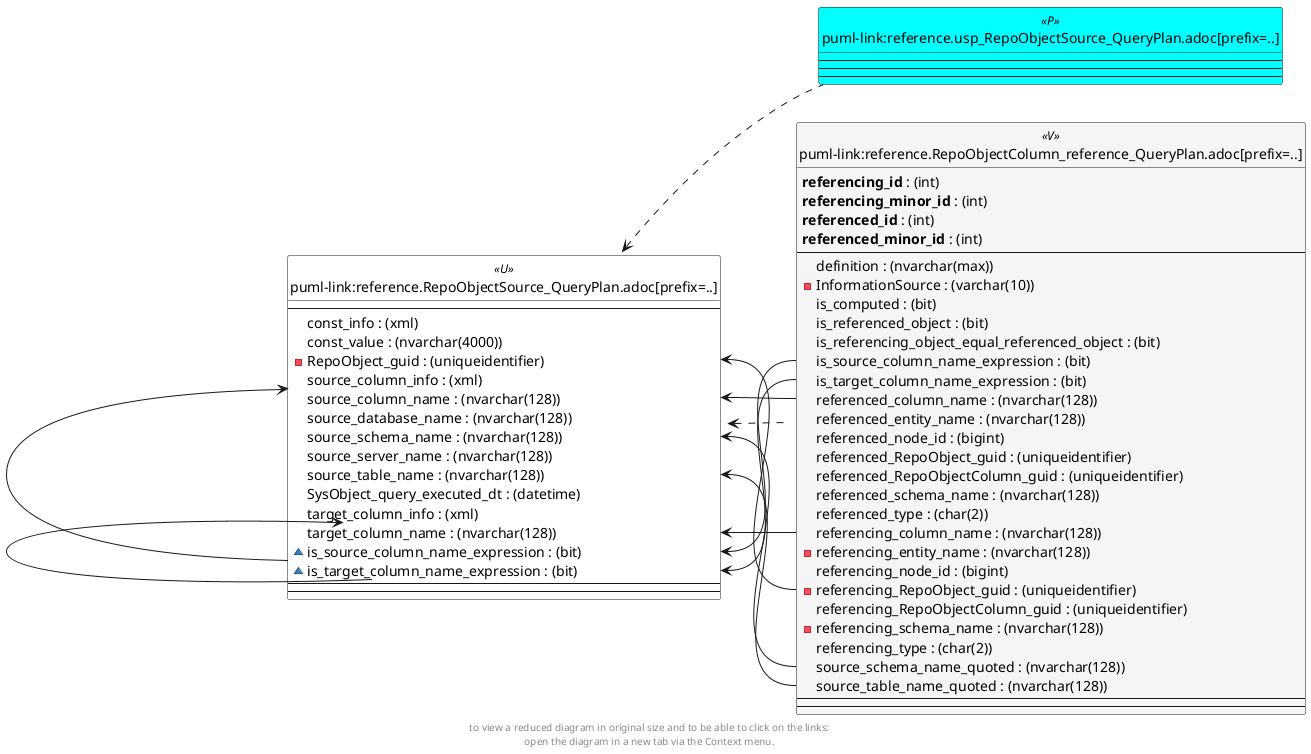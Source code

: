 @startuml
left to right direction
'top to bottom direction
hide circle
'avoide "." issues:
set namespaceSeparator none


skinparam class {
  BackgroundColor White
  BackgroundColor<<FN>> Yellow
  BackgroundColor<<FS>> Yellow
  BackgroundColor<<FT>> LightGray
  BackgroundColor<<IF>> Yellow
  BackgroundColor<<IS>> Yellow
  BackgroundColor<<P>> Aqua
  BackgroundColor<<PC>> Aqua
  BackgroundColor<<SN>> Yellow
  BackgroundColor<<SO>> SlateBlue
  BackgroundColor<<TF>> LightGray
  BackgroundColor<<TR>> Tomato
  BackgroundColor<<U>> White
  BackgroundColor<<V>> WhiteSmoke
  BackgroundColor<<X>> Aqua
}


entity "puml-link:reference.RepoObjectColumn_reference_QueryPlan.adoc[prefix=..]" as reference.RepoObjectColumn_reference_QueryPlan << V >> {
  **referencing_id** : (int)
  **referencing_minor_id** : (int)
  **referenced_id** : (int)
  **referenced_minor_id** : (int)
  --
  definition : (nvarchar(max))
  - InformationSource : (varchar(10))
  is_computed : (bit)
  is_referenced_object : (bit)
  is_referencing_object_equal_referenced_object : (bit)
  is_source_column_name_expression : (bit)
  is_target_column_name_expression : (bit)
  referenced_column_name : (nvarchar(128))
  referenced_entity_name : (nvarchar(128))
  referenced_node_id : (bigint)
  referenced_RepoObject_guid : (uniqueidentifier)
  referenced_RepoObjectColumn_guid : (uniqueidentifier)
  referenced_schema_name : (nvarchar(128))
  referenced_type : (char(2))
  referencing_column_name : (nvarchar(128))
  - referencing_entity_name : (nvarchar(128))
  referencing_node_id : (bigint)
  - referencing_RepoObject_guid : (uniqueidentifier)
  referencing_RepoObjectColumn_guid : (uniqueidentifier)
  - referencing_schema_name : (nvarchar(128))
  referencing_type : (char(2))
  source_schema_name_quoted : (nvarchar(128))
  source_table_name_quoted : (nvarchar(128))
  --
  --
}

entity "puml-link:reference.RepoObjectSource_QueryPlan.adoc[prefix=..]" as reference.RepoObjectSource_QueryPlan << U >> {
  --
  const_info : (xml)
  const_value : (nvarchar(4000))
  - RepoObject_guid : (uniqueidentifier)
  source_column_info : (xml)
  source_column_name : (nvarchar(128))
  source_database_name : (nvarchar(128))
  source_schema_name : (nvarchar(128))
  source_server_name : (nvarchar(128))
  source_table_name : (nvarchar(128))
  SysObject_query_executed_dt : (datetime)
  target_column_info : (xml)
  target_column_name : (nvarchar(128))
  ~ is_source_column_name_expression : (bit)
  ~ is_target_column_name_expression : (bit)
  --
  --
}

entity "puml-link:reference.usp_RepoObjectSource_QueryPlan.adoc[prefix=..]" as reference.usp_RepoObjectSource_QueryPlan << P >> {
  --
  --
  --
}

reference.RepoObjectSource_QueryPlan <.. reference.RepoObjectColumn_reference_QueryPlan
reference.RepoObjectSource_QueryPlan <.. reference.usp_RepoObjectSource_QueryPlan
reference.RepoObjectSource_QueryPlan::is_source_column_name_expression <-- reference.RepoObjectColumn_reference_QueryPlan::is_source_column_name_expression
reference.RepoObjectSource_QueryPlan::is_target_column_name_expression <-- reference.RepoObjectColumn_reference_QueryPlan::is_target_column_name_expression
reference.RepoObjectSource_QueryPlan::RepoObject_guid <-- reference.RepoObjectColumn_reference_QueryPlan::referencing_RepoObject_guid
reference.RepoObjectSource_QueryPlan::source_column_name <-- reference.RepoObjectSource_QueryPlan::is_source_column_name_expression
reference.RepoObjectSource_QueryPlan::source_column_name <-- reference.RepoObjectColumn_reference_QueryPlan::referenced_column_name
reference.RepoObjectSource_QueryPlan::source_schema_name <-- reference.RepoObjectColumn_reference_QueryPlan::source_schema_name_quoted
reference.RepoObjectSource_QueryPlan::source_table_name <-- reference.RepoObjectColumn_reference_QueryPlan::source_table_name_quoted
reference.RepoObjectSource_QueryPlan::target_column_name <-- reference.RepoObjectSource_QueryPlan::is_target_column_name_expression
reference.RepoObjectSource_QueryPlan::target_column_name <-- reference.RepoObjectColumn_reference_QueryPlan::referencing_column_name
footer
to view a reduced diagram in original size and to be able to click on the links:
open the diagram in a new tab via the Context menu.
end footer

@enduml

